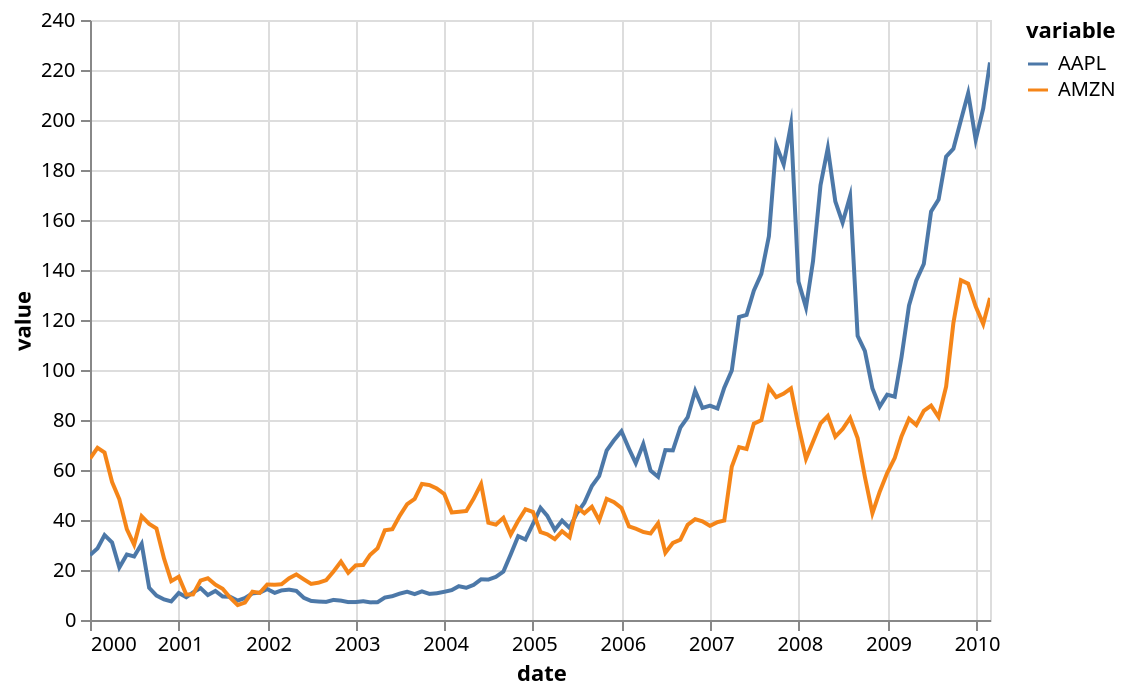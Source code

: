 {"mark": "line", "encoding": {"x": {"field": "date", "type": "temporal"}, "y": {"field": "value", "type": "quantitative"}, "color": {"field": "variable", "type": "nominal"}}, "$schema": "https://vega.github.io/schema/vega-lite/v2.json", "width": 450, "height": 300, "selection": {"grid": {"type": "interval", "bind": "scales"}}, "data": {"values": [{"date": "2000-01-01", "variable": "AAPL", "value": 25.94}, {"date": "2000-02-01", "variable": "AAPL", "value": 28.66}, {"date": "2000-03-01", "variable": "AAPL", "value": 33.95}, {"date": "2000-04-01", "variable": "AAPL", "value": 31.01}, {"date": "2000-05-01", "variable": "AAPL", "value": 21.0}, {"date": "2000-06-01", "variable": "AAPL", "value": 26.19}, {"date": "2000-07-01", "variable": "AAPL", "value": 25.41}, {"date": "2000-08-01", "variable": "AAPL", "value": 30.47}, {"date": "2000-09-01", "variable": "AAPL", "value": 12.88}, {"date": "2000-10-01", "variable": "AAPL", "value": 9.78}, {"date": "2000-11-01", "variable": "AAPL", "value": 8.25}, {"date": "2000-12-01", "variable": "AAPL", "value": 7.44}, {"date": "2001-01-01", "variable": "AAPL", "value": 10.81}, {"date": "2001-02-01", "variable": "AAPL", "value": 9.12}, {"date": "2001-03-01", "variable": "AAPL", "value": 11.03}, {"date": "2001-04-01", "variable": "AAPL", "value": 12.74}, {"date": "2001-05-01", "variable": "AAPL", "value": 9.98}, {"date": "2001-06-01", "variable": "AAPL", "value": 11.62}, {"date": "2001-07-01", "variable": "AAPL", "value": 9.4}, {"date": "2001-08-01", "variable": "AAPL", "value": 9.27}, {"date": "2001-09-01", "variable": "AAPL", "value": 7.76}, {"date": "2001-10-01", "variable": "AAPL", "value": 8.78}, {"date": "2001-11-01", "variable": "AAPL", "value": 10.65}, {"date": "2001-12-01", "variable": "AAPL", "value": 10.95}, {"date": "2002-01-01", "variable": "AAPL", "value": 12.36}, {"date": "2002-02-01", "variable": "AAPL", "value": 10.85}, {"date": "2002-03-01", "variable": "AAPL", "value": 11.84}, {"date": "2002-04-01", "variable": "AAPL", "value": 12.14}, {"date": "2002-05-01", "variable": "AAPL", "value": 11.65}, {"date": "2002-06-01", "variable": "AAPL", "value": 8.86}, {"date": "2002-07-01", "variable": "AAPL", "value": 7.63}, {"date": "2002-08-01", "variable": "AAPL", "value": 7.38}, {"date": "2002-09-01", "variable": "AAPL", "value": 7.25}, {"date": "2002-10-01", "variable": "AAPL", "value": 8.03}, {"date": "2002-11-01", "variable": "AAPL", "value": 7.75}, {"date": "2002-12-01", "variable": "AAPL", "value": 7.16}, {"date": "2003-01-01", "variable": "AAPL", "value": 7.18}, {"date": "2003-02-01", "variable": "AAPL", "value": 7.51}, {"date": "2003-03-01", "variable": "AAPL", "value": 7.07}, {"date": "2003-04-01", "variable": "AAPL", "value": 7.11}, {"date": "2003-05-01", "variable": "AAPL", "value": 8.98}, {"date": "2003-06-01", "variable": "AAPL", "value": 9.53}, {"date": "2003-07-01", "variable": "AAPL", "value": 10.54}, {"date": "2003-08-01", "variable": "AAPL", "value": 11.31}, {"date": "2003-09-01", "variable": "AAPL", "value": 10.36}, {"date": "2003-10-01", "variable": "AAPL", "value": 11.44}, {"date": "2003-11-01", "variable": "AAPL", "value": 10.45}, {"date": "2003-12-01", "variable": "AAPL", "value": 10.69}, {"date": "2004-01-01", "variable": "AAPL", "value": 11.28}, {"date": "2004-02-01", "variable": "AAPL", "value": 11.96}, {"date": "2004-03-01", "variable": "AAPL", "value": 13.52}, {"date": "2004-04-01", "variable": "AAPL", "value": 12.89}, {"date": "2004-05-01", "variable": "AAPL", "value": 14.03}, {"date": "2004-06-01", "variable": "AAPL", "value": 16.27}, {"date": "2004-07-01", "variable": "AAPL", "value": 16.17}, {"date": "2004-08-01", "variable": "AAPL", "value": 17.25}, {"date": "2004-09-01", "variable": "AAPL", "value": 19.38}, {"date": "2004-10-01", "variable": "AAPL", "value": 26.2}, {"date": "2004-11-01", "variable": "AAPL", "value": 33.53}, {"date": "2004-12-01", "variable": "AAPL", "value": 32.2}, {"date": "2005-01-01", "variable": "AAPL", "value": 38.45}, {"date": "2005-02-01", "variable": "AAPL", "value": 44.86}, {"date": "2005-03-01", "variable": "AAPL", "value": 41.67}, {"date": "2005-04-01", "variable": "AAPL", "value": 36.06}, {"date": "2005-05-01", "variable": "AAPL", "value": 39.76}, {"date": "2005-06-01", "variable": "AAPL", "value": 36.81}, {"date": "2005-07-01", "variable": "AAPL", "value": 42.65}, {"date": "2005-08-01", "variable": "AAPL", "value": 46.89}, {"date": "2005-09-01", "variable": "AAPL", "value": 53.61}, {"date": "2005-10-01", "variable": "AAPL", "value": 57.59}, {"date": "2005-11-01", "variable": "AAPL", "value": 67.82}, {"date": "2005-12-01", "variable": "AAPL", "value": 71.89}, {"date": "2006-01-01", "variable": "AAPL", "value": 75.51}, {"date": "2006-02-01", "variable": "AAPL", "value": 68.49}, {"date": "2006-03-01", "variable": "AAPL", "value": 62.72}, {"date": "2006-04-01", "variable": "AAPL", "value": 70.39}, {"date": "2006-05-01", "variable": "AAPL", "value": 59.77}, {"date": "2006-06-01", "variable": "AAPL", "value": 57.27}, {"date": "2006-07-01", "variable": "AAPL", "value": 67.96}, {"date": "2006-08-01", "variable": "AAPL", "value": 67.85}, {"date": "2006-09-01", "variable": "AAPL", "value": 76.98}, {"date": "2006-10-01", "variable": "AAPL", "value": 81.08}, {"date": "2006-11-01", "variable": "AAPL", "value": 91.66}, {"date": "2006-12-01", "variable": "AAPL", "value": 84.84}, {"date": "2007-01-01", "variable": "AAPL", "value": 85.73}, {"date": "2007-02-01", "variable": "AAPL", "value": 84.61}, {"date": "2007-03-01", "variable": "AAPL", "value": 92.91}, {"date": "2007-04-01", "variable": "AAPL", "value": 99.8}, {"date": "2007-05-01", "variable": "AAPL", "value": 121.19}, {"date": "2007-06-01", "variable": "AAPL", "value": 122.04}, {"date": "2007-07-01", "variable": "AAPL", "value": 131.76}, {"date": "2007-08-01", "variable": "AAPL", "value": 138.48}, {"date": "2007-09-01", "variable": "AAPL", "value": 153.47}, {"date": "2007-10-01", "variable": "AAPL", "value": 189.95}, {"date": "2007-11-01", "variable": "AAPL", "value": 182.22}, {"date": "2007-12-01", "variable": "AAPL", "value": 198.08}, {"date": "2008-01-01", "variable": "AAPL", "value": 135.36}, {"date": "2008-02-01", "variable": "AAPL", "value": 125.02}, {"date": "2008-03-01", "variable": "AAPL", "value": 143.5}, {"date": "2008-04-01", "variable": "AAPL", "value": 173.95}, {"date": "2008-05-01", "variable": "AAPL", "value": 188.75}, {"date": "2008-06-01", "variable": "AAPL", "value": 167.44}, {"date": "2008-07-01", "variable": "AAPL", "value": 158.95}, {"date": "2008-08-01", "variable": "AAPL", "value": 169.53}, {"date": "2008-09-01", "variable": "AAPL", "value": 113.66}, {"date": "2008-10-01", "variable": "AAPL", "value": 107.59}, {"date": "2008-11-01", "variable": "AAPL", "value": 92.67}, {"date": "2008-12-01", "variable": "AAPL", "value": 85.35}, {"date": "2009-01-01", "variable": "AAPL", "value": 90.13}, {"date": "2009-02-01", "variable": "AAPL", "value": 89.31}, {"date": "2009-03-01", "variable": "AAPL", "value": 105.12}, {"date": "2009-04-01", "variable": "AAPL", "value": 125.83}, {"date": "2009-05-01", "variable": "AAPL", "value": 135.81}, {"date": "2009-06-01", "variable": "AAPL", "value": 142.43}, {"date": "2009-07-01", "variable": "AAPL", "value": 163.39}, {"date": "2009-08-01", "variable": "AAPL", "value": 168.21}, {"date": "2009-09-01", "variable": "AAPL", "value": 185.35}, {"date": "2009-10-01", "variable": "AAPL", "value": 188.5}, {"date": "2009-11-01", "variable": "AAPL", "value": 199.91}, {"date": "2009-12-01", "variable": "AAPL", "value": 210.73}, {"date": "2010-01-01", "variable": "AAPL", "value": 192.06}, {"date": "2010-02-01", "variable": "AAPL", "value": 204.62}, {"date": "2010-03-01", "variable": "AAPL", "value": 223.02}, {"date": "2000-01-01", "variable": "AMZN", "value": 64.56}, {"date": "2000-02-01", "variable": "AMZN", "value": 68.87}, {"date": "2000-03-01", "variable": "AMZN", "value": 67.0}, {"date": "2000-04-01", "variable": "AMZN", "value": 55.19}, {"date": "2000-05-01", "variable": "AMZN", "value": 48.31}, {"date": "2000-06-01", "variable": "AMZN", "value": 36.31}, {"date": "2000-07-01", "variable": "AMZN", "value": 30.12}, {"date": "2000-08-01", "variable": "AMZN", "value": 41.5}, {"date": "2000-09-01", "variable": "AMZN", "value": 38.44}, {"date": "2000-10-01", "variable": "AMZN", "value": 36.62}, {"date": "2000-11-01", "variable": "AMZN", "value": 24.69}, {"date": "2000-12-01", "variable": "AMZN", "value": 15.56}, {"date": "2001-01-01", "variable": "AMZN", "value": 17.31}, {"date": "2001-02-01", "variable": "AMZN", "value": 10.19}, {"date": "2001-03-01", "variable": "AMZN", "value": 10.23}, {"date": "2001-04-01", "variable": "AMZN", "value": 15.78}, {"date": "2001-05-01", "variable": "AMZN", "value": 16.69}, {"date": "2001-06-01", "variable": "AMZN", "value": 14.15}, {"date": "2001-07-01", "variable": "AMZN", "value": 12.49}, {"date": "2001-08-01", "variable": "AMZN", "value": 8.94}, {"date": "2001-09-01", "variable": "AMZN", "value": 5.97}, {"date": "2001-10-01", "variable": "AMZN", "value": 6.98}, {"date": "2001-11-01", "variable": "AMZN", "value": 11.32}, {"date": "2001-12-01", "variable": "AMZN", "value": 10.82}, {"date": "2002-01-01", "variable": "AMZN", "value": 14.19}, {"date": "2002-02-01", "variable": "AMZN", "value": 14.1}, {"date": "2002-03-01", "variable": "AMZN", "value": 14.3}, {"date": "2002-04-01", "variable": "AMZN", "value": 16.69}, {"date": "2002-05-01", "variable": "AMZN", "value": 18.23}, {"date": "2002-06-01", "variable": "AMZN", "value": 16.25}, {"date": "2002-07-01", "variable": "AMZN", "value": 14.45}, {"date": "2002-08-01", "variable": "AMZN", "value": 14.94}, {"date": "2002-09-01", "variable": "AMZN", "value": 15.93}, {"date": "2002-10-01", "variable": "AMZN", "value": 19.36}, {"date": "2002-11-01", "variable": "AMZN", "value": 23.35}, {"date": "2002-12-01", "variable": "AMZN", "value": 18.89}, {"date": "2003-01-01", "variable": "AMZN", "value": 21.85}, {"date": "2003-02-01", "variable": "AMZN", "value": 22.01}, {"date": "2003-03-01", "variable": "AMZN", "value": 26.03}, {"date": "2003-04-01", "variable": "AMZN", "value": 28.69}, {"date": "2003-05-01", "variable": "AMZN", "value": 35.89}, {"date": "2003-06-01", "variable": "AMZN", "value": 36.32}, {"date": "2003-07-01", "variable": "AMZN", "value": 41.64}, {"date": "2003-08-01", "variable": "AMZN", "value": 46.32}, {"date": "2003-09-01", "variable": "AMZN", "value": 48.43}, {"date": "2003-10-01", "variable": "AMZN", "value": 54.43}, {"date": "2003-11-01", "variable": "AMZN", "value": 53.97}, {"date": "2003-12-01", "variable": "AMZN", "value": 52.62}, {"date": "2004-01-01", "variable": "AMZN", "value": 50.4}, {"date": "2004-02-01", "variable": "AMZN", "value": 43.01}, {"date": "2004-03-01", "variable": "AMZN", "value": 43.28}, {"date": "2004-04-01", "variable": "AMZN", "value": 43.6}, {"date": "2004-05-01", "variable": "AMZN", "value": 48.5}, {"date": "2004-06-01", "variable": "AMZN", "value": 54.4}, {"date": "2004-07-01", "variable": "AMZN", "value": 38.92}, {"date": "2004-08-01", "variable": "AMZN", "value": 38.14}, {"date": "2004-09-01", "variable": "AMZN", "value": 40.86}, {"date": "2004-10-01", "variable": "AMZN", "value": 34.13}, {"date": "2004-11-01", "variable": "AMZN", "value": 39.68}, {"date": "2004-12-01", "variable": "AMZN", "value": 44.29}, {"date": "2005-01-01", "variable": "AMZN", "value": 43.22}, {"date": "2005-02-01", "variable": "AMZN", "value": 35.18}, {"date": "2005-03-01", "variable": "AMZN", "value": 34.27}, {"date": "2005-04-01", "variable": "AMZN", "value": 32.36}, {"date": "2005-05-01", "variable": "AMZN", "value": 35.51}, {"date": "2005-06-01", "variable": "AMZN", "value": 33.09}, {"date": "2005-07-01", "variable": "AMZN", "value": 45.15}, {"date": "2005-08-01", "variable": "AMZN", "value": 42.7}, {"date": "2005-09-01", "variable": "AMZN", "value": 45.3}, {"date": "2005-10-01", "variable": "AMZN", "value": 39.86}, {"date": "2005-11-01", "variable": "AMZN", "value": 48.46}, {"date": "2005-12-01", "variable": "AMZN", "value": 47.15}, {"date": "2006-01-01", "variable": "AMZN", "value": 44.82}, {"date": "2006-02-01", "variable": "AMZN", "value": 37.44}, {"date": "2006-03-01", "variable": "AMZN", "value": 36.53}, {"date": "2006-04-01", "variable": "AMZN", "value": 35.21}, {"date": "2006-05-01", "variable": "AMZN", "value": 34.61}, {"date": "2006-06-01", "variable": "AMZN", "value": 38.68}, {"date": "2006-07-01", "variable": "AMZN", "value": 26.89}, {"date": "2006-08-01", "variable": "AMZN", "value": 30.83}, {"date": "2006-09-01", "variable": "AMZN", "value": 32.12}, {"date": "2006-10-01", "variable": "AMZN", "value": 38.09}, {"date": "2006-11-01", "variable": "AMZN", "value": 40.34}, {"date": "2006-12-01", "variable": "AMZN", "value": 39.46}, {"date": "2007-01-01", "variable": "AMZN", "value": 37.67}, {"date": "2007-02-01", "variable": "AMZN", "value": 39.14}, {"date": "2007-03-01", "variable": "AMZN", "value": 39.79}, {"date": "2007-04-01", "variable": "AMZN", "value": 61.33}, {"date": "2007-05-01", "variable": "AMZN", "value": 69.14}, {"date": "2007-06-01", "variable": "AMZN", "value": 68.41}, {"date": "2007-07-01", "variable": "AMZN", "value": 78.54}, {"date": "2007-08-01", "variable": "AMZN", "value": 79.91}, {"date": "2007-09-01", "variable": "AMZN", "value": 93.15}, {"date": "2007-10-01", "variable": "AMZN", "value": 89.15}, {"date": "2007-11-01", "variable": "AMZN", "value": 90.56}, {"date": "2007-12-01", "variable": "AMZN", "value": 92.64}, {"date": "2008-01-01", "variable": "AMZN", "value": 77.7}, {"date": "2008-02-01", "variable": "AMZN", "value": 64.47}, {"date": "2008-03-01", "variable": "AMZN", "value": 71.3}, {"date": "2008-04-01", "variable": "AMZN", "value": 78.63}, {"date": "2008-05-01", "variable": "AMZN", "value": 81.62}, {"date": "2008-06-01", "variable": "AMZN", "value": 73.33}, {"date": "2008-07-01", "variable": "AMZN", "value": 76.34}, {"date": "2008-08-01", "variable": "AMZN", "value": 80.81}, {"date": "2008-09-01", "variable": "AMZN", "value": 72.76}, {"date": "2008-10-01", "variable": "AMZN", "value": 57.24}, {"date": "2008-11-01", "variable": "AMZN", "value": 42.7}, {"date": "2008-12-01", "variable": "AMZN", "value": 51.28}, {"date": "2009-01-01", "variable": "AMZN", "value": 58.82}, {"date": "2009-02-01", "variable": "AMZN", "value": 64.79}, {"date": "2009-03-01", "variable": "AMZN", "value": 73.44}, {"date": "2009-04-01", "variable": "AMZN", "value": 80.52}, {"date": "2009-05-01", "variable": "AMZN", "value": 77.99}, {"date": "2009-06-01", "variable": "AMZN", "value": 83.66}, {"date": "2009-07-01", "variable": "AMZN", "value": 85.76}, {"date": "2009-08-01", "variable": "AMZN", "value": 81.19}, {"date": "2009-09-01", "variable": "AMZN", "value": 93.36}, {"date": "2009-10-01", "variable": "AMZN", "value": 118.81}, {"date": "2009-11-01", "variable": "AMZN", "value": 135.91}, {"date": "2009-12-01", "variable": "AMZN", "value": 134.52}, {"date": "2010-01-01", "variable": "AMZN", "value": 125.41}, {"date": "2010-02-01", "variable": "AMZN", "value": 118.4}, {"date": "2010-03-01", "variable": "AMZN", "value": 128.82}]}}